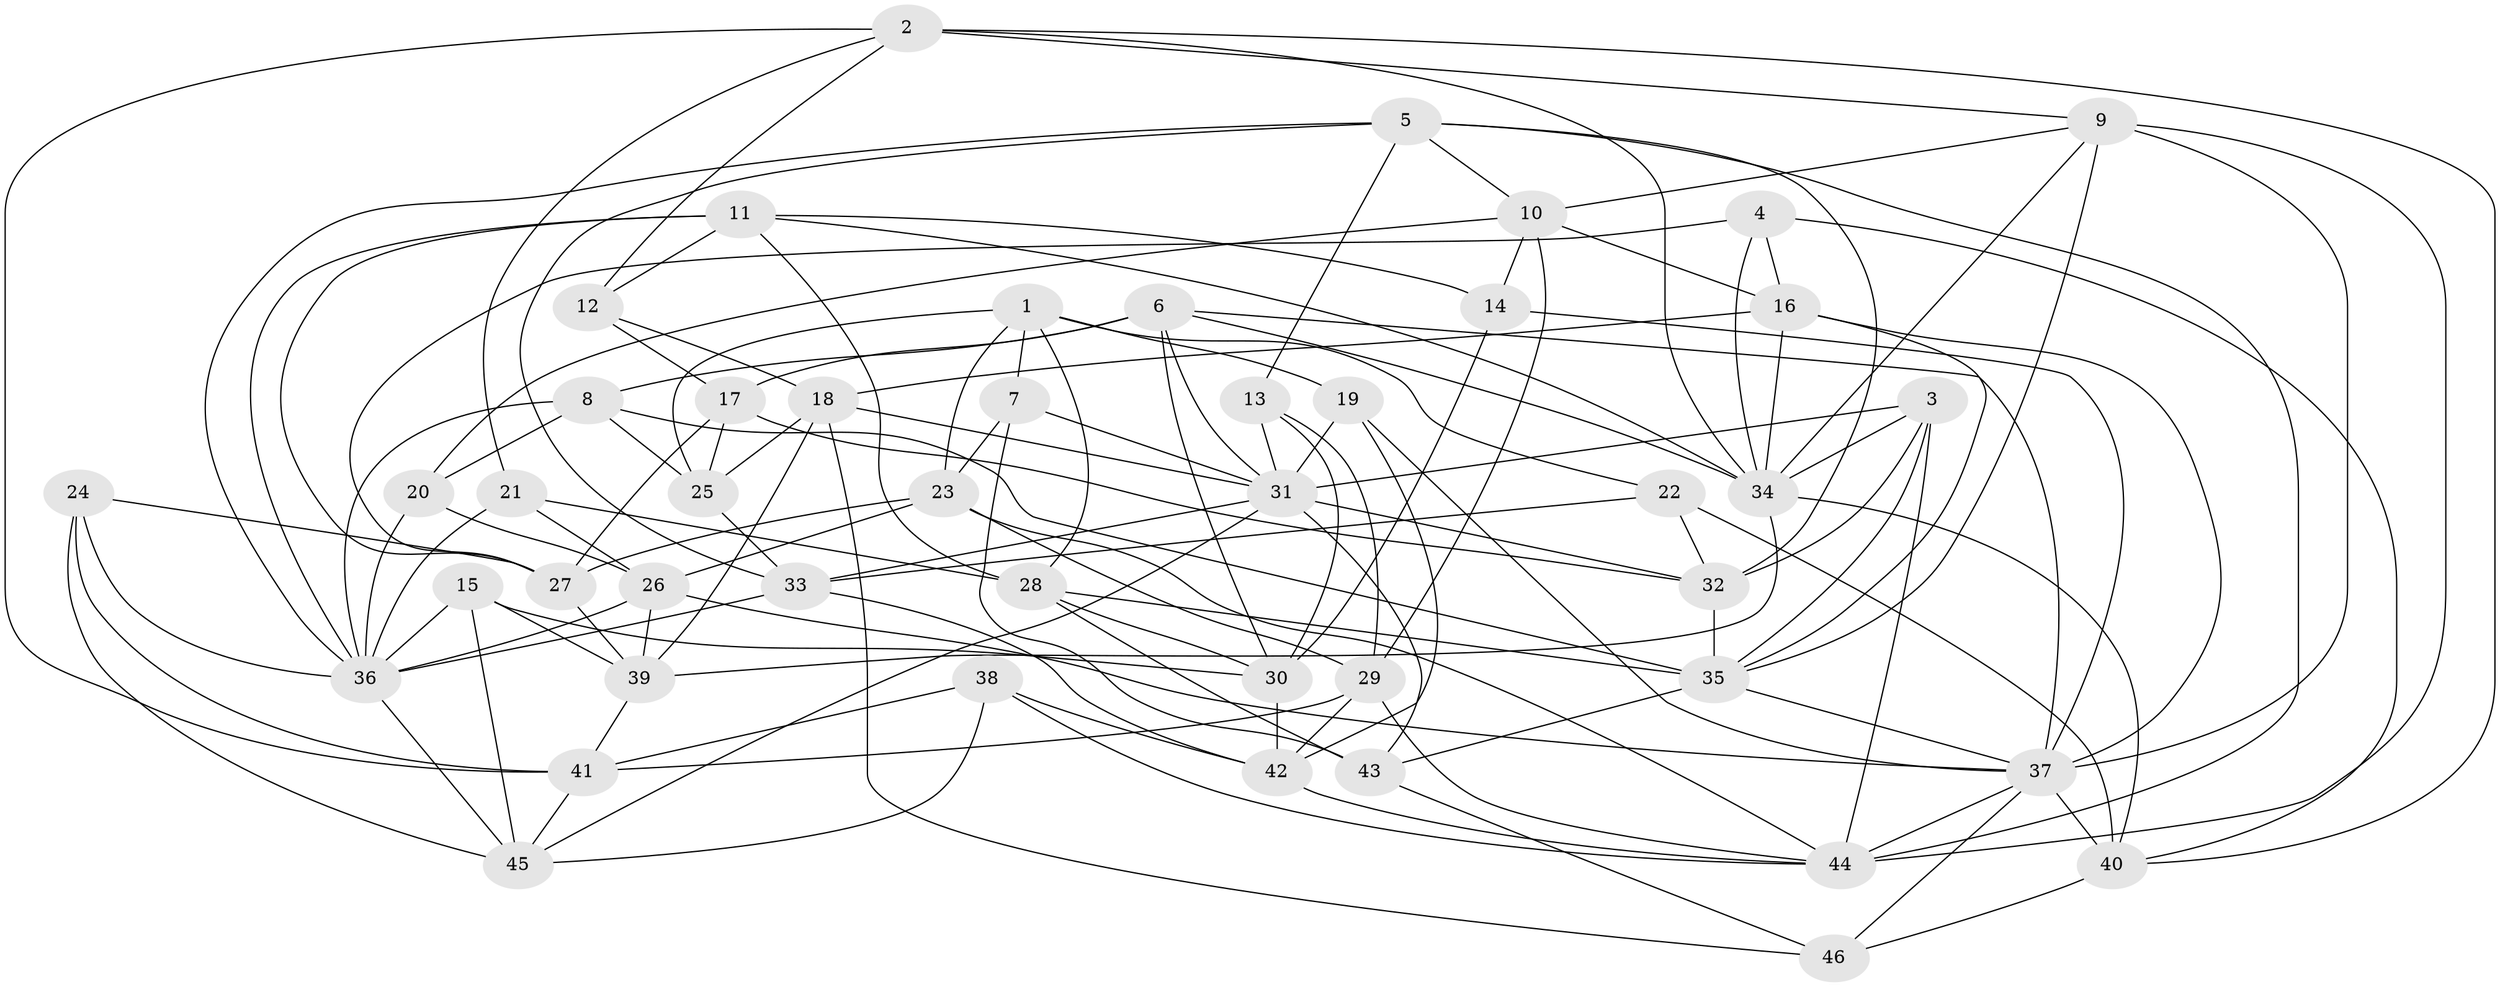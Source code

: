 // original degree distribution, {4: 1.0}
// Generated by graph-tools (version 1.1) at 2025/50/03/09/25 03:50:56]
// undirected, 46 vertices, 132 edges
graph export_dot {
graph [start="1"]
  node [color=gray90,style=filled];
  1;
  2;
  3;
  4;
  5;
  6;
  7;
  8;
  9;
  10;
  11;
  12;
  13;
  14;
  15;
  16;
  17;
  18;
  19;
  20;
  21;
  22;
  23;
  24;
  25;
  26;
  27;
  28;
  29;
  30;
  31;
  32;
  33;
  34;
  35;
  36;
  37;
  38;
  39;
  40;
  41;
  42;
  43;
  44;
  45;
  46;
  1 -- 7 [weight=1.0];
  1 -- 19 [weight=1.0];
  1 -- 22 [weight=1.0];
  1 -- 23 [weight=1.0];
  1 -- 25 [weight=1.0];
  1 -- 28 [weight=1.0];
  2 -- 9 [weight=1.0];
  2 -- 12 [weight=1.0];
  2 -- 21 [weight=1.0];
  2 -- 34 [weight=1.0];
  2 -- 40 [weight=1.0];
  2 -- 41 [weight=1.0];
  3 -- 31 [weight=1.0];
  3 -- 32 [weight=1.0];
  3 -- 34 [weight=2.0];
  3 -- 35 [weight=1.0];
  3 -- 44 [weight=1.0];
  4 -- 16 [weight=1.0];
  4 -- 27 [weight=1.0];
  4 -- 34 [weight=1.0];
  4 -- 40 [weight=1.0];
  5 -- 10 [weight=1.0];
  5 -- 13 [weight=1.0];
  5 -- 32 [weight=1.0];
  5 -- 33 [weight=1.0];
  5 -- 36 [weight=1.0];
  5 -- 44 [weight=1.0];
  6 -- 8 [weight=1.0];
  6 -- 17 [weight=1.0];
  6 -- 30 [weight=1.0];
  6 -- 31 [weight=1.0];
  6 -- 34 [weight=1.0];
  6 -- 37 [weight=1.0];
  7 -- 23 [weight=1.0];
  7 -- 31 [weight=1.0];
  7 -- 43 [weight=1.0];
  8 -- 20 [weight=1.0];
  8 -- 25 [weight=1.0];
  8 -- 35 [weight=2.0];
  8 -- 36 [weight=1.0];
  9 -- 10 [weight=1.0];
  9 -- 34 [weight=1.0];
  9 -- 35 [weight=1.0];
  9 -- 37 [weight=1.0];
  9 -- 44 [weight=1.0];
  10 -- 14 [weight=1.0];
  10 -- 16 [weight=1.0];
  10 -- 20 [weight=1.0];
  10 -- 29 [weight=1.0];
  11 -- 12 [weight=1.0];
  11 -- 14 [weight=1.0];
  11 -- 27 [weight=1.0];
  11 -- 28 [weight=1.0];
  11 -- 34 [weight=1.0];
  11 -- 36 [weight=1.0];
  12 -- 17 [weight=1.0];
  12 -- 18 [weight=1.0];
  13 -- 29 [weight=1.0];
  13 -- 30 [weight=1.0];
  13 -- 31 [weight=1.0];
  14 -- 30 [weight=1.0];
  14 -- 37 [weight=1.0];
  15 -- 30 [weight=1.0];
  15 -- 36 [weight=1.0];
  15 -- 39 [weight=1.0];
  15 -- 45 [weight=1.0];
  16 -- 18 [weight=1.0];
  16 -- 34 [weight=1.0];
  16 -- 35 [weight=1.0];
  16 -- 37 [weight=1.0];
  17 -- 25 [weight=2.0];
  17 -- 27 [weight=1.0];
  17 -- 32 [weight=1.0];
  18 -- 25 [weight=1.0];
  18 -- 31 [weight=1.0];
  18 -- 39 [weight=1.0];
  18 -- 46 [weight=1.0];
  19 -- 31 [weight=1.0];
  19 -- 37 [weight=1.0];
  19 -- 42 [weight=1.0];
  20 -- 26 [weight=1.0];
  20 -- 36 [weight=1.0];
  21 -- 26 [weight=1.0];
  21 -- 28 [weight=1.0];
  21 -- 36 [weight=1.0];
  22 -- 32 [weight=1.0];
  22 -- 33 [weight=1.0];
  22 -- 40 [weight=1.0];
  23 -- 26 [weight=1.0];
  23 -- 27 [weight=1.0];
  23 -- 29 [weight=1.0];
  23 -- 44 [weight=1.0];
  24 -- 27 [weight=1.0];
  24 -- 36 [weight=1.0];
  24 -- 41 [weight=1.0];
  24 -- 45 [weight=1.0];
  25 -- 33 [weight=1.0];
  26 -- 36 [weight=1.0];
  26 -- 37 [weight=1.0];
  26 -- 39 [weight=1.0];
  27 -- 39 [weight=1.0];
  28 -- 30 [weight=1.0];
  28 -- 35 [weight=1.0];
  28 -- 43 [weight=1.0];
  29 -- 41 [weight=1.0];
  29 -- 42 [weight=1.0];
  29 -- 44 [weight=1.0];
  30 -- 42 [weight=1.0];
  31 -- 32 [weight=1.0];
  31 -- 33 [weight=1.0];
  31 -- 43 [weight=1.0];
  31 -- 45 [weight=1.0];
  32 -- 35 [weight=1.0];
  33 -- 36 [weight=1.0];
  33 -- 42 [weight=1.0];
  34 -- 39 [weight=1.0];
  34 -- 40 [weight=1.0];
  35 -- 37 [weight=1.0];
  35 -- 43 [weight=2.0];
  36 -- 45 [weight=1.0];
  37 -- 40 [weight=1.0];
  37 -- 44 [weight=1.0];
  37 -- 46 [weight=1.0];
  38 -- 41 [weight=1.0];
  38 -- 42 [weight=1.0];
  38 -- 44 [weight=1.0];
  38 -- 45 [weight=1.0];
  39 -- 41 [weight=1.0];
  40 -- 46 [weight=1.0];
  41 -- 45 [weight=1.0];
  42 -- 44 [weight=1.0];
  43 -- 46 [weight=1.0];
}

